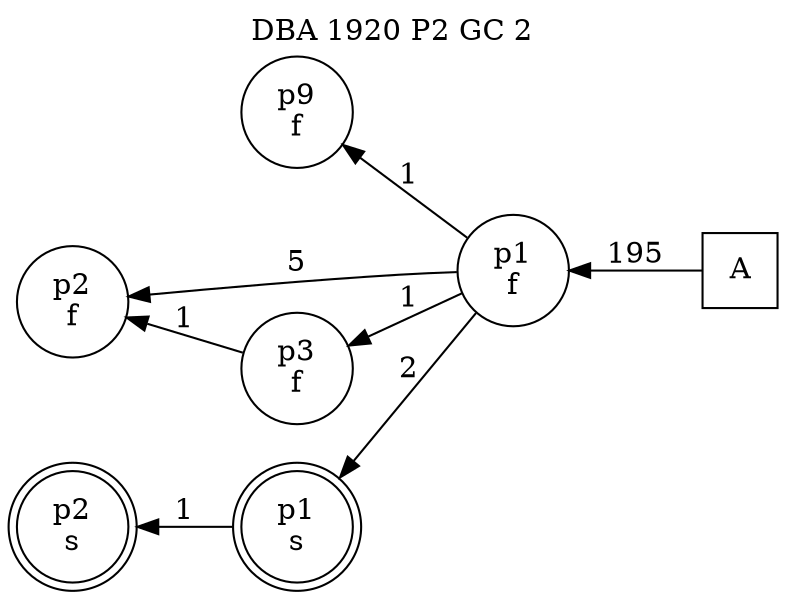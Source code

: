 digraph DBA_1920_P2_GC_2_LOW {
labelloc="tl"
label= " DBA 1920 P2 GC 2 "
rankdir="RL";
graph [ size=" 10 , 10 !"]

"A" [shape="square" label="A"]
"p1_f" [shape="circle" label="p1
f"]
"p9_f" [shape="circle" label="p9
f"]
"p2_f" [shape="circle" label="p2
f"]
"p3_f" [shape="circle" label="p3
f"]
"p1_s" [shape="doublecircle" label="p1
s"]
"p2_s" [shape="doublecircle" label="p2
s"]
"A" -> "p1_f" [ label=195]
"p1_f" -> "p9_f" [ label=1]
"p1_f" -> "p2_f" [ label=5]
"p1_f" -> "p3_f" [ label=1]
"p1_f" -> "p1_s" [ label=2]
"p3_f" -> "p2_f" [ label=1]
"p1_s" -> "p2_s" [ label=1]
}

